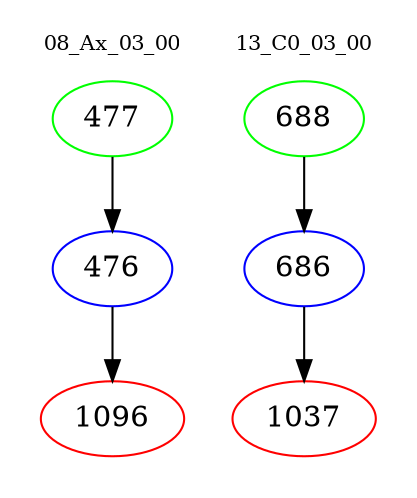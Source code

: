 digraph{
subgraph cluster_0 {
color = white
label = "08_Ax_03_00";
fontsize=10;
T0_477 [label="477", color="green"]
T0_477 -> T0_476 [color="black"]
T0_476 [label="476", color="blue"]
T0_476 -> T0_1096 [color="black"]
T0_1096 [label="1096", color="red"]
}
subgraph cluster_1 {
color = white
label = "13_C0_03_00";
fontsize=10;
T1_688 [label="688", color="green"]
T1_688 -> T1_686 [color="black"]
T1_686 [label="686", color="blue"]
T1_686 -> T1_1037 [color="black"]
T1_1037 [label="1037", color="red"]
}
}
